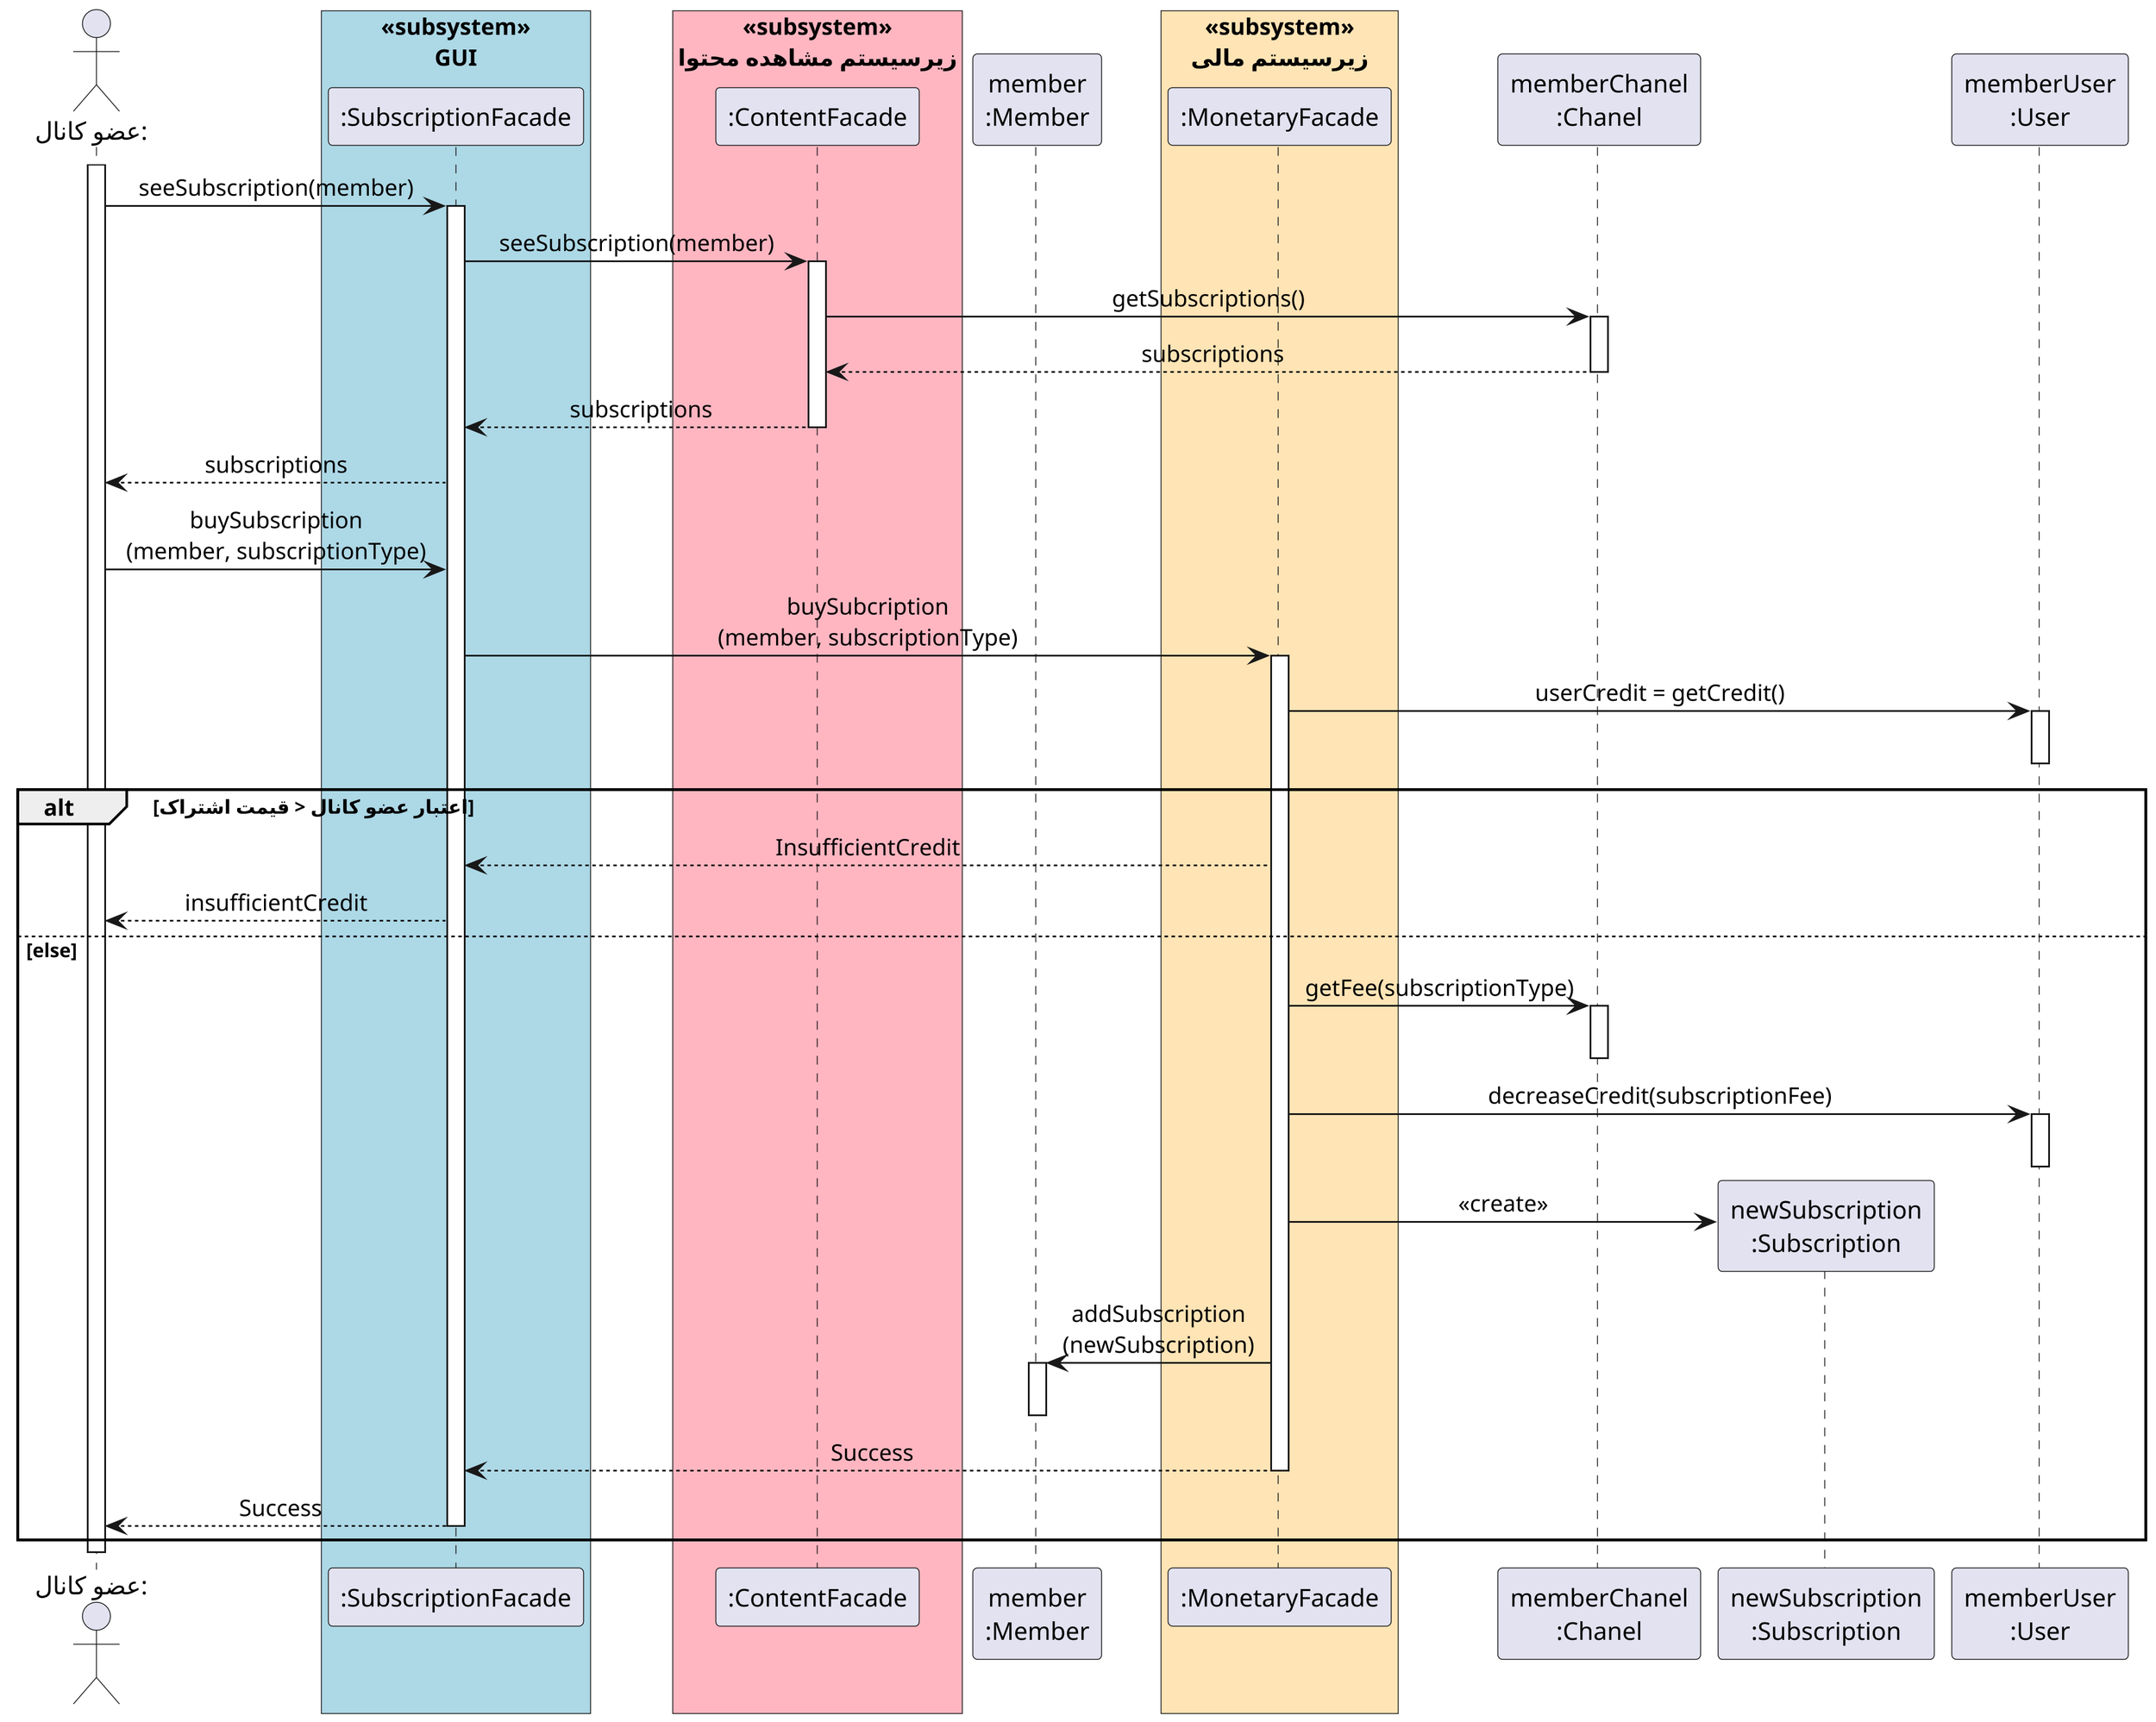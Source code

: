 @startuml buy_subscription


scale 3
skinparam DefaultFontName Vazir
skinparam DefaultTextAlignment center


actor ":عضو کانال" as member
box "«subsystem»\nGUI" #LightBlue
participant ":SubscriptionFacade" as ui
end box
box "«subsystem»\nزیرسیستم مشاهده محتوا" #LightPink
participant ":ContentFacade" as contentFacade
end box
participant "member\n:Member" as memberObj
box "«subsystem»\nزیرسیستم مالی" #Moccasin
participant ":MonetaryFacade" as monetary
end box
participant "memberChanel\n:Chanel" as chanel
participant "newSubscription\n:Subscription" as subscription
participant "memberUser\n:User" as user


activate member
member -> ui: seeSubscription(member)
activate ui
ui -> contentFacade: seeSubscription(member)
activate contentFacade
contentFacade -> chanel: getSubscriptions()
activate chanel
chanel --> contentFacade: subscriptions
deactivate chanel
contentFacade --> ui: subscriptions
deactivate contentFacade
ui --> member: subscriptions

member -> ui: buySubscription\n(member, subscriptionType)
ui -> monetary: buySubcription\n(member, subscriptionType)
activate monetary
monetary -> user: userCredit = getCredit()
activate user
deactivate user

alt اعتبار عضو کانال < قیمت اشتراک
    monetary --> ui: InsufficientCredit
    ui --> member: insufficientCredit
else else
    monetary -> chanel: getFee(subscriptionType)
    activate chanel
    deactivate chanel
    monetary -> user: decreaseCredit(subscriptionFee)
    activate user
    deactivate user
    monetary -> subscription **: «create»
    monetary -> memberObj: addSubscription\n(newSubscription)
    activate memberObj
    deactivate memberObj
    monetary --> ui: Success
    deactivate monetary
    ui --> member: Success
    deactivate ui
end

deactivate member


@enduml